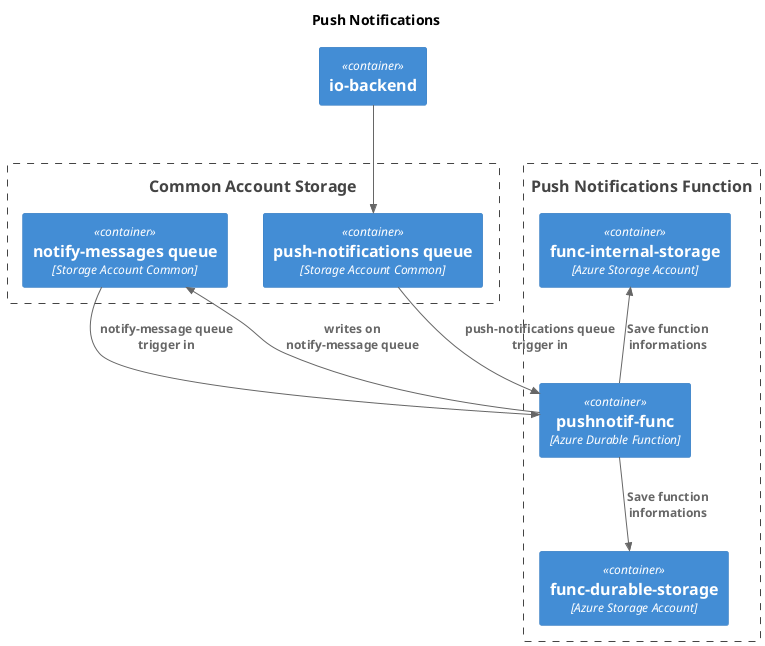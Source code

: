 @startuml push-notifications
!include <C4/C4_Component>
!include <C4/C4_Context>
!include <C4/C4_Container>

title Push Notifications

Boundary(io_com_push_func, "Push Notifications Function") {
    Container(pushNotifFunc, "pushnotif-func", "Azure Durable Function")
    Container(internalStorage, "func-internal-storage", "Azure Storage Account")
    Container(durableStorage, "func-durable-storage", "Azure Storage Account")
}

Boundary(io_com_account, "Common Account Storage") {
    Container(pushNotifQueue, "push-notifications queue", "Storage Account Common")
    Container(notifMessageQueue, "notify-messages queue", "Storage Account Common")
}

Rel_D(notifMessageQueue, pushNotifFunc, "notify-message queue trigger in")
Rel_U(pushNotifFunc, notifMessageQueue, "writes on notify-message queue")

Rel_U(pushNotifFunc, internalStorage, "Save function informations")
Rel_D(pushNotifFunc, durableStorage,  "Save function informations")

Container(iobackend, "io-backend")


Rel_D(iobackend, pushNotifQueue, "")
Rel_D(pushNotifQueue, pushNotifFunc, "push-notifications queue trigger in")

@enduml
